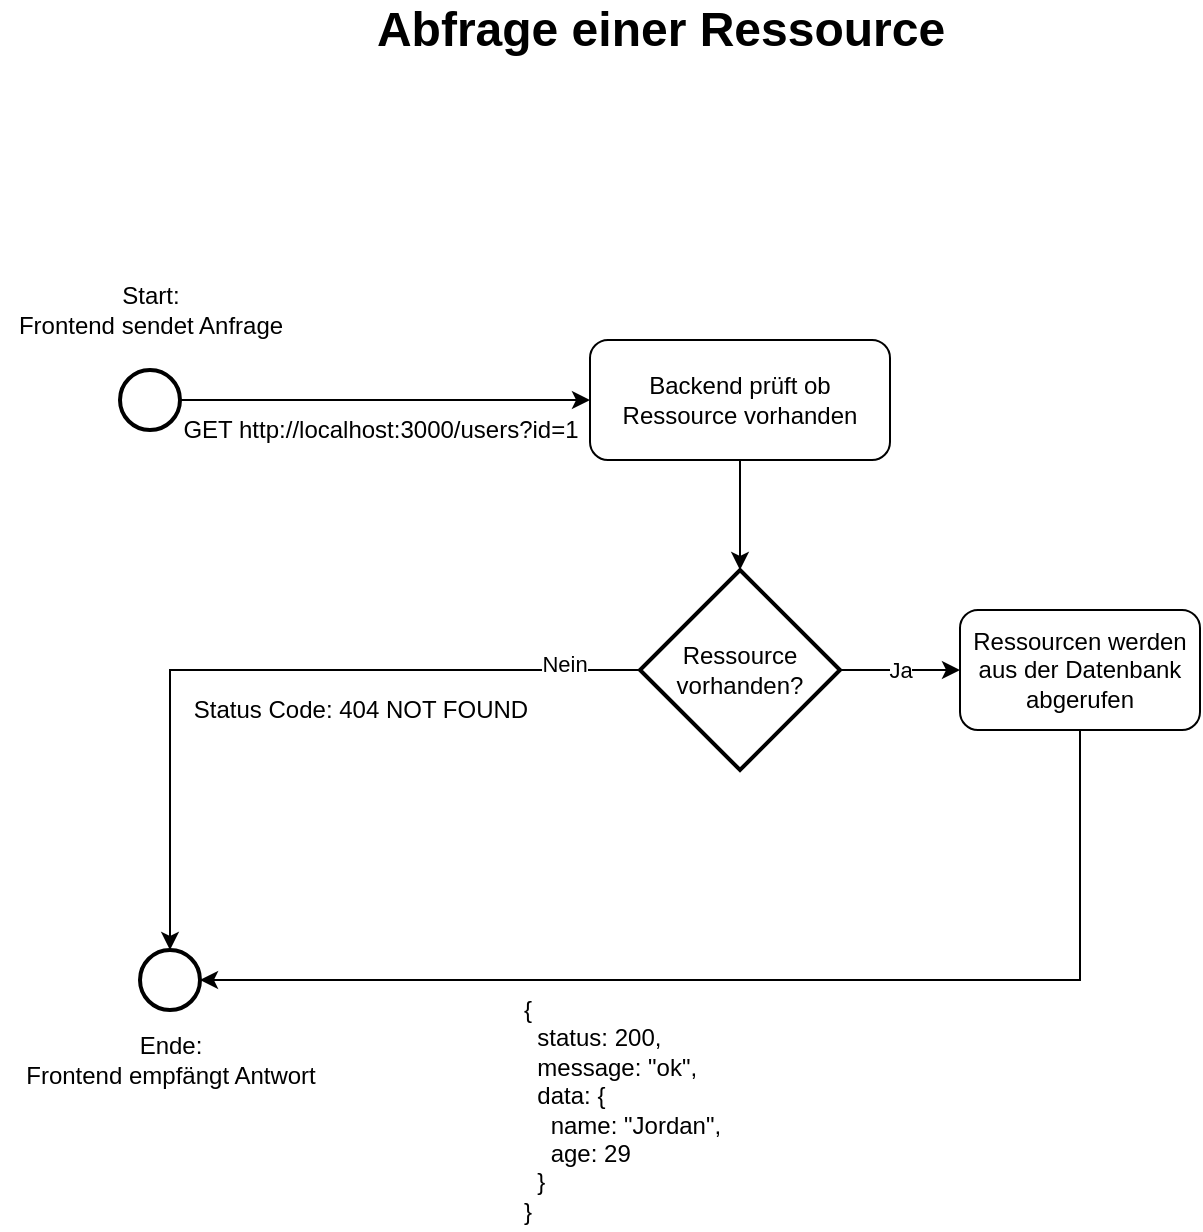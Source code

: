 <mxfile version="13.9.2" type="device"><diagram id="C5RBs43oDa-KdzZeNtuy" name="Page-1"><mxGraphModel dx="2024" dy="890" grid="1" gridSize="10" guides="1" tooltips="1" connect="1" arrows="1" fold="1" page="1" pageScale="1" pageWidth="827" pageHeight="1169" math="0" shadow="0"><root><mxCell id="WIyWlLk6GJQsqaUBKTNV-0"/><mxCell id="WIyWlLk6GJQsqaUBKTNV-1" parent="WIyWlLk6GJQsqaUBKTNV-0"/><mxCell id="zImz8RSY7JkyDVh5hMUQ-16" style="edgeStyle=none;rounded=0;orthogonalLoop=1;jettySize=auto;html=1;exitX=1;exitY=0.5;exitDx=0;exitDy=0;exitPerimeter=0;entryX=0;entryY=0.5;entryDx=0;entryDy=0;" parent="WIyWlLk6GJQsqaUBKTNV-1" source="zImz8RSY7JkyDVh5hMUQ-0" target="zImz8RSY7JkyDVh5hMUQ-2" edge="1"><mxGeometry relative="1" as="geometry"/></mxCell><mxCell id="zImz8RSY7JkyDVh5hMUQ-0" value="" style="strokeWidth=2;html=1;shape=mxgraph.flowchart.start_2;whiteSpace=wrap;" parent="WIyWlLk6GJQsqaUBKTNV-1" vertex="1"><mxGeometry x="20" y="200" width="30" height="30" as="geometry"/></mxCell><mxCell id="zImz8RSY7JkyDVh5hMUQ-1" value="GET http://localhost:3000/users?id=1" style="text;html=1;align=center;verticalAlign=middle;resizable=0;points=[];autosize=1;" parent="WIyWlLk6GJQsqaUBKTNV-1" vertex="1"><mxGeometry x="45" y="220" width="210" height="20" as="geometry"/></mxCell><mxCell id="zImz8RSY7JkyDVh5hMUQ-18" style="edgeStyle=orthogonalEdgeStyle;rounded=0;orthogonalLoop=1;jettySize=auto;html=1;exitX=0.5;exitY=1;exitDx=0;exitDy=0;entryX=0.5;entryY=0;entryDx=0;entryDy=0;entryPerimeter=0;" parent="WIyWlLk6GJQsqaUBKTNV-1" source="zImz8RSY7JkyDVh5hMUQ-2" target="zImz8RSY7JkyDVh5hMUQ-3" edge="1"><mxGeometry relative="1" as="geometry"/></mxCell><mxCell id="zImz8RSY7JkyDVh5hMUQ-2" value="Backend prüft ob Ressource vorhanden" style="rounded=1;whiteSpace=wrap;html=1;" parent="WIyWlLk6GJQsqaUBKTNV-1" vertex="1"><mxGeometry x="255" y="185" width="150" height="60" as="geometry"/></mxCell><mxCell id="zImz8RSY7JkyDVh5hMUQ-20" value="Ja" style="edgeStyle=orthogonalEdgeStyle;rounded=0;orthogonalLoop=1;jettySize=auto;html=1;exitX=1;exitY=0.5;exitDx=0;exitDy=0;exitPerimeter=0;entryX=0;entryY=0.5;entryDx=0;entryDy=0;" parent="WIyWlLk6GJQsqaUBKTNV-1" source="zImz8RSY7JkyDVh5hMUQ-3" target="zImz8RSY7JkyDVh5hMUQ-6" edge="1"><mxGeometry relative="1" as="geometry"/></mxCell><mxCell id="zImz8RSY7JkyDVh5hMUQ-22" style="edgeStyle=orthogonalEdgeStyle;rounded=0;orthogonalLoop=1;jettySize=auto;html=1;exitX=0;exitY=0.5;exitDx=0;exitDy=0;exitPerimeter=0;entryX=0.5;entryY=0;entryDx=0;entryDy=0;entryPerimeter=0;" parent="WIyWlLk6GJQsqaUBKTNV-1" source="zImz8RSY7JkyDVh5hMUQ-3" target="zImz8RSY7JkyDVh5hMUQ-15" edge="1"><mxGeometry relative="1" as="geometry"/></mxCell><mxCell id="zImz8RSY7JkyDVh5hMUQ-23" value="Nein&lt;br&gt;" style="edgeLabel;html=1;align=center;verticalAlign=middle;resizable=0;points=[];" parent="zImz8RSY7JkyDVh5hMUQ-22" vertex="1" connectable="0"><mxGeometry x="-0.798" y="-3" relative="1" as="geometry"><mxPoint as="offset"/></mxGeometry></mxCell><mxCell id="zImz8RSY7JkyDVh5hMUQ-3" value="Ressource&lt;br&gt;vorhanden?" style="strokeWidth=2;html=1;shape=mxgraph.flowchart.decision;whiteSpace=wrap;" parent="WIyWlLk6GJQsqaUBKTNV-1" vertex="1"><mxGeometry x="280" y="300" width="100" height="100" as="geometry"/></mxCell><mxCell id="zImz8RSY7JkyDVh5hMUQ-4" value="Status Code: 404 NOT FOUND" style="text;html=1;align=center;verticalAlign=middle;resizable=0;points=[];autosize=1;" parent="WIyWlLk6GJQsqaUBKTNV-1" vertex="1"><mxGeometry x="50" y="360" width="180" height="20" as="geometry"/></mxCell><mxCell id="zImz8RSY7JkyDVh5hMUQ-21" style="edgeStyle=orthogonalEdgeStyle;rounded=0;orthogonalLoop=1;jettySize=auto;html=1;exitX=0.5;exitY=1;exitDx=0;exitDy=0;entryX=1;entryY=0.5;entryDx=0;entryDy=0;entryPerimeter=0;" parent="WIyWlLk6GJQsqaUBKTNV-1" source="zImz8RSY7JkyDVh5hMUQ-6" target="zImz8RSY7JkyDVh5hMUQ-15" edge="1"><mxGeometry relative="1" as="geometry"/></mxCell><mxCell id="zImz8RSY7JkyDVh5hMUQ-6" value="Ressourcen werden&lt;br&gt;aus der Datenbank&lt;br&gt;abgerufen" style="rounded=1;whiteSpace=wrap;html=1;" parent="WIyWlLk6GJQsqaUBKTNV-1" vertex="1"><mxGeometry x="440" y="320" width="120" height="60" as="geometry"/></mxCell><mxCell id="zImz8RSY7JkyDVh5hMUQ-12" value="&lt;span&gt;{&amp;nbsp;&lt;/span&gt;&lt;br&gt;&lt;span&gt;&amp;nbsp; status: 200,&lt;/span&gt;&lt;br&gt;&lt;span&gt;&amp;nbsp; message: &quot;ok&quot;,&lt;/span&gt;&lt;br&gt;&lt;span&gt;&amp;nbsp; data: {&lt;/span&gt;&lt;br&gt;&lt;span&gt;&amp;nbsp; &amp;nbsp; name: &quot;Jordan&quot;,&lt;/span&gt;&lt;br&gt;&lt;span&gt;&amp;nbsp; &amp;nbsp; age: 29&lt;/span&gt;&lt;br&gt;&lt;span&gt;&amp;nbsp; }&lt;br&gt;}&lt;br&gt;&lt;/span&gt;" style="text;html=1;align=left;verticalAlign=middle;resizable=0;points=[];autosize=1;" parent="WIyWlLk6GJQsqaUBKTNV-1" vertex="1"><mxGeometry x="220" y="510" width="110" height="120" as="geometry"/></mxCell><mxCell id="zImz8RSY7JkyDVh5hMUQ-14" style="edgeStyle=none;rounded=0;orthogonalLoop=1;jettySize=auto;html=1;exitX=0.5;exitY=0;exitDx=0;exitDy=0;exitPerimeter=0;" parent="WIyWlLk6GJQsqaUBKTNV-1" source="zImz8RSY7JkyDVh5hMUQ-0" target="zImz8RSY7JkyDVh5hMUQ-0" edge="1"><mxGeometry relative="1" as="geometry"/></mxCell><mxCell id="zImz8RSY7JkyDVh5hMUQ-15" value="" style="strokeWidth=2;html=1;shape=mxgraph.flowchart.start_2;whiteSpace=wrap;" parent="WIyWlLk6GJQsqaUBKTNV-1" vertex="1"><mxGeometry x="30" y="490" width="30" height="30" as="geometry"/></mxCell><mxCell id="zImz8RSY7JkyDVh5hMUQ-24" value="Start:&lt;br&gt;Frontend sendet Anfrage" style="text;html=1;align=center;verticalAlign=middle;resizable=0;points=[];autosize=1;" parent="WIyWlLk6GJQsqaUBKTNV-1" vertex="1"><mxGeometry x="-40" y="155" width="150" height="30" as="geometry"/></mxCell><mxCell id="zImz8RSY7JkyDVh5hMUQ-25" value="Ende:&lt;br&gt;Frontend empfängt Antwort" style="text;html=1;align=center;verticalAlign=middle;resizable=0;points=[];autosize=1;" parent="WIyWlLk6GJQsqaUBKTNV-1" vertex="1"><mxGeometry x="-35" y="530" width="160" height="30" as="geometry"/></mxCell><mxCell id="zImz8RSY7JkyDVh5hMUQ-26" value="&lt;b&gt;&lt;font style=&quot;font-size: 24px&quot;&gt;Abfrage einer Ressource&lt;/font&gt;&lt;/b&gt;" style="text;html=1;align=center;verticalAlign=middle;resizable=0;points=[];autosize=1;" parent="WIyWlLk6GJQsqaUBKTNV-1" vertex="1"><mxGeometry x="140" y="20" width="300" height="20" as="geometry"/></mxCell></root></mxGraphModel></diagram></mxfile>